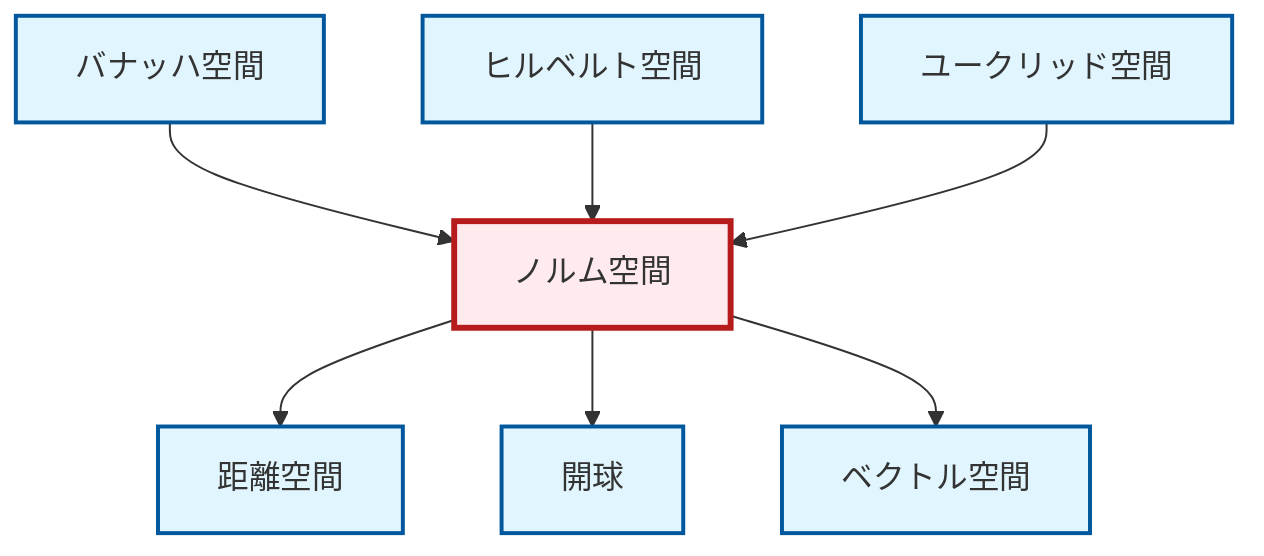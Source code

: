graph TD
    classDef definition fill:#e1f5fe,stroke:#01579b,stroke-width:2px
    classDef theorem fill:#f3e5f5,stroke:#4a148c,stroke-width:2px
    classDef axiom fill:#fff3e0,stroke:#e65100,stroke-width:2px
    classDef example fill:#e8f5e9,stroke:#1b5e20,stroke-width:2px
    classDef current fill:#ffebee,stroke:#b71c1c,stroke-width:3px
    def-normed-vector-space["ノルム空間"]:::definition
    def-hilbert-space["ヒルベルト空間"]:::definition
    def-metric-space["距離空間"]:::definition
    def-vector-space["ベクトル空間"]:::definition
    def-banach-space["バナッハ空間"]:::definition
    def-open-ball["開球"]:::definition
    def-euclidean-space["ユークリッド空間"]:::definition
    def-normed-vector-space --> def-metric-space
    def-normed-vector-space --> def-open-ball
    def-normed-vector-space --> def-vector-space
    def-banach-space --> def-normed-vector-space
    def-hilbert-space --> def-normed-vector-space
    def-euclidean-space --> def-normed-vector-space
    class def-normed-vector-space current